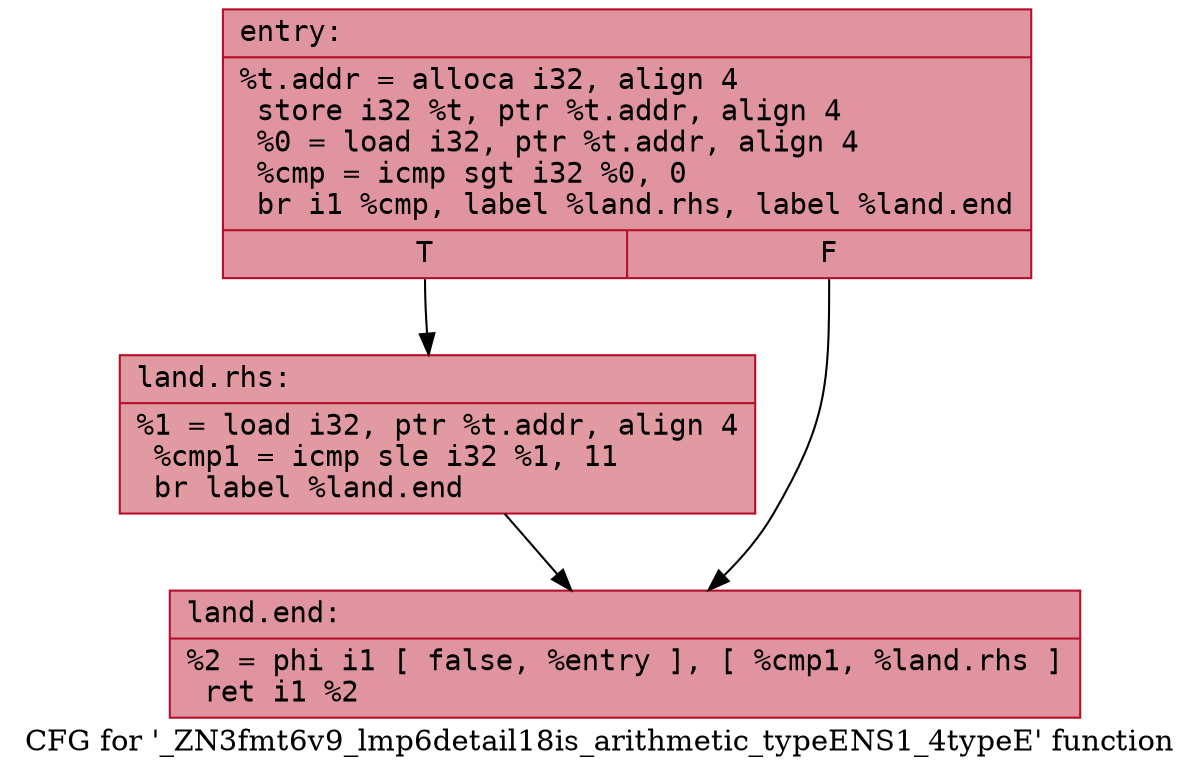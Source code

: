 digraph "CFG for '_ZN3fmt6v9_lmp6detail18is_arithmetic_typeENS1_4typeE' function" {
	label="CFG for '_ZN3fmt6v9_lmp6detail18is_arithmetic_typeENS1_4typeE' function";

	Node0x556bfeabc770 [shape=record,color="#b70d28ff", style=filled, fillcolor="#b70d2870" fontname="Courier",label="{entry:\l|  %t.addr = alloca i32, align 4\l  store i32 %t, ptr %t.addr, align 4\l  %0 = load i32, ptr %t.addr, align 4\l  %cmp = icmp sgt i32 %0, 0\l  br i1 %cmp, label %land.rhs, label %land.end\l|{<s0>T|<s1>F}}"];
	Node0x556bfeabc770:s0 -> Node0x556bfeabc990[tooltip="entry -> land.rhs\nProbability 62.50%" ];
	Node0x556bfeabc770:s1 -> Node0x556bfeabca10[tooltip="entry -> land.end\nProbability 37.50%" ];
	Node0x556bfeabc990 [shape=record,color="#b70d28ff", style=filled, fillcolor="#bb1b2c70" fontname="Courier",label="{land.rhs:\l|  %1 = load i32, ptr %t.addr, align 4\l  %cmp1 = icmp sle i32 %1, 11\l  br label %land.end\l}"];
	Node0x556bfeabc990 -> Node0x556bfeabca10[tooltip="land.rhs -> land.end\nProbability 100.00%" ];
	Node0x556bfeabca10 [shape=record,color="#b70d28ff", style=filled, fillcolor="#b70d2870" fontname="Courier",label="{land.end:\l|  %2 = phi i1 [ false, %entry ], [ %cmp1, %land.rhs ]\l  ret i1 %2\l}"];
}
